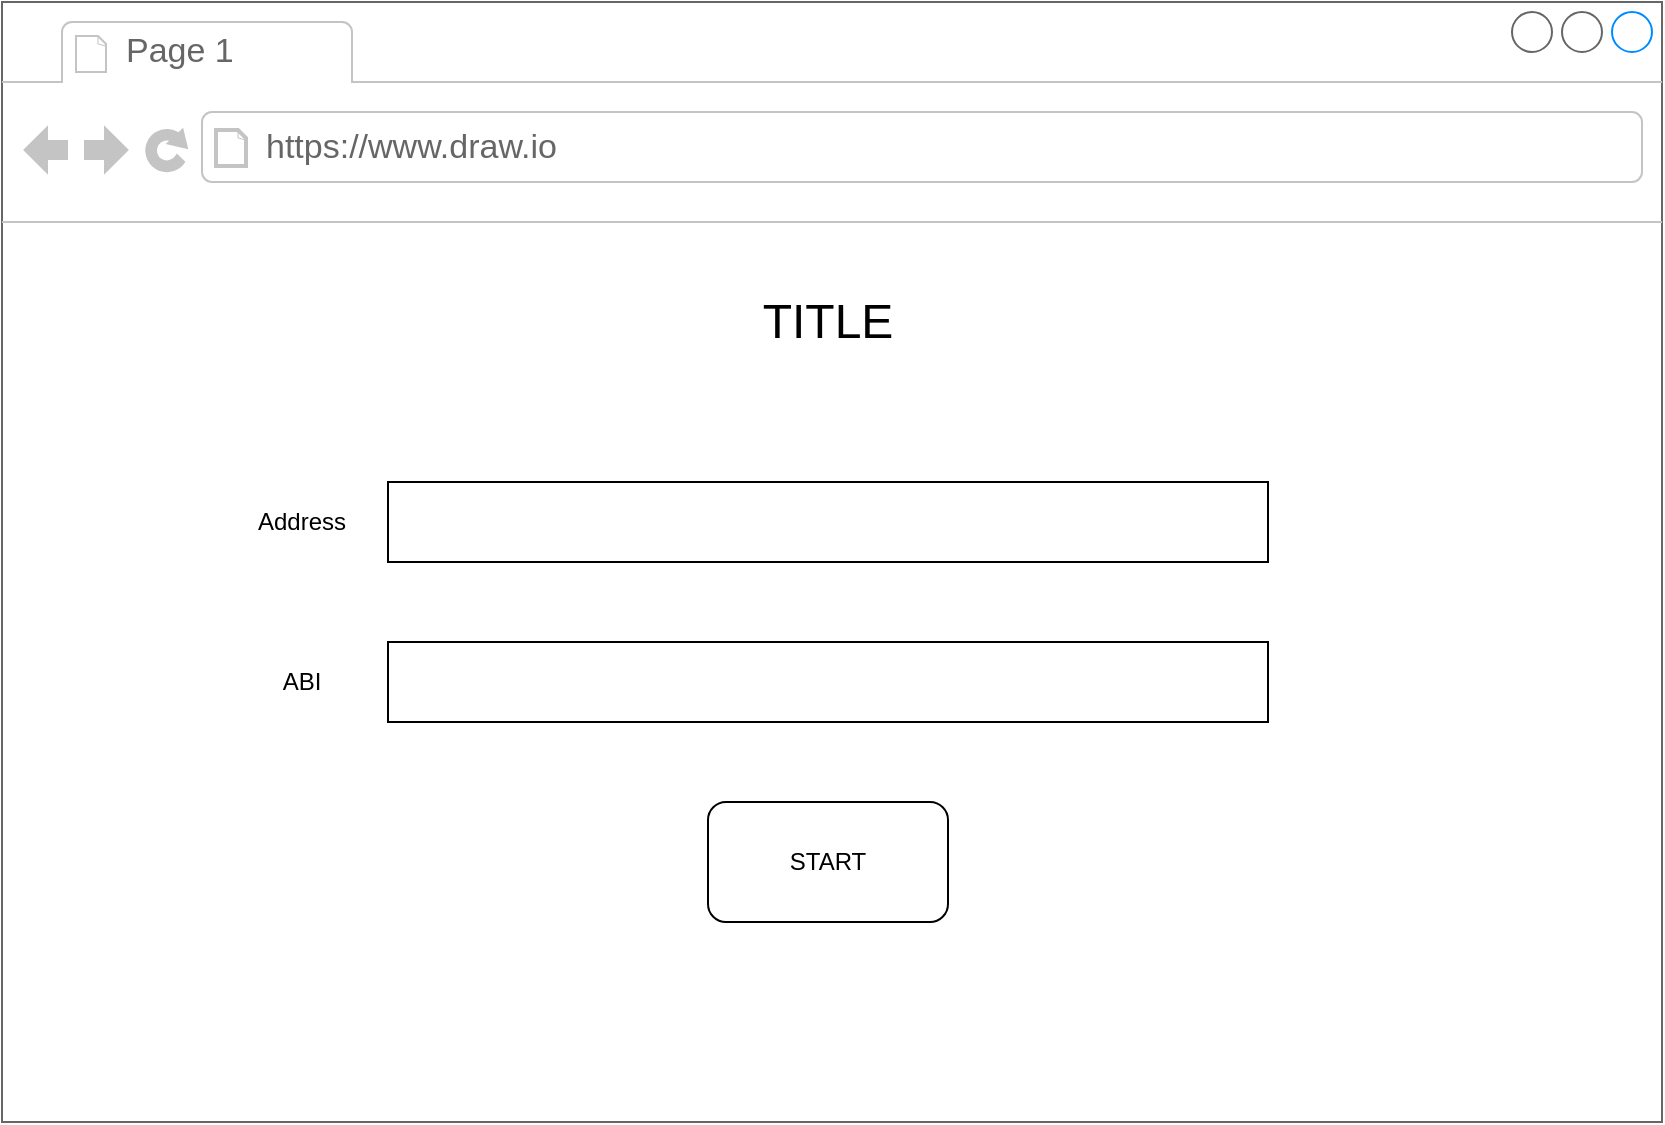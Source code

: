 <mxfile version="11.1.4" type="device"><diagram id="K_dfhTiqOigWeH5HmtxE" name="First start"><mxGraphModel dx="1426" dy="862" grid="1" gridSize="10" guides="1" tooltips="1" connect="1" arrows="1" fold="1" page="1" pageScale="1" pageWidth="827" pageHeight="1169" math="0" shadow="0"><root><mxCell id="0"/><mxCell id="1" parent="0"/><mxCell id="Alf1ghyJm4tXk_IgEuyO-1" value="" style="strokeWidth=1;shadow=0;dashed=0;align=center;html=1;shape=mxgraph.mockup.containers.browserWindow;rSize=0;fillColor=#ffffff;strokeColor=#666666;strokeColor2=#008cff;strokeColor3=#c4c4c4;mainText=,;recursiveResize=0;" vertex="1" parent="1"><mxGeometry y="80" width="830" height="560" as="geometry"/></mxCell><mxCell id="Alf1ghyJm4tXk_IgEuyO-2" value="Page 1" style="strokeWidth=1;shadow=0;dashed=0;align=center;html=1;shape=mxgraph.mockup.containers.anchor;fontSize=17;fontColor=#666666;align=left;" vertex="1" parent="Alf1ghyJm4tXk_IgEuyO-1"><mxGeometry x="60" y="12" width="110" height="26" as="geometry"/></mxCell><mxCell id="Alf1ghyJm4tXk_IgEuyO-3" value="https://www.draw.io" style="strokeWidth=1;shadow=0;dashed=0;align=center;html=1;shape=mxgraph.mockup.containers.anchor;rSize=0;fontSize=17;fontColor=#666666;align=left;" vertex="1" parent="Alf1ghyJm4tXk_IgEuyO-1"><mxGeometry x="130" y="60" width="250" height="26" as="geometry"/></mxCell><mxCell id="ouamYOVQaPt8Z5K4Lm9a-5" value="&lt;font style=&quot;font-size: 24px&quot; color=&quot;#000000&quot;&gt;TITLE&lt;/font&gt;" style="text;html=1;strokeColor=none;fillColor=none;align=center;verticalAlign=middle;whiteSpace=wrap;rounded=0;" vertex="1" parent="Alf1ghyJm4tXk_IgEuyO-1"><mxGeometry x="258" y="150" width="310" height="20" as="geometry"/></mxCell><mxCell id="ouamYOVQaPt8Z5K4Lm9a-1" value="" style="rounded=0;whiteSpace=wrap;html=1;" vertex="1" parent="1"><mxGeometry x="193" y="320" width="440" height="40" as="geometry"/></mxCell><mxCell id="ouamYOVQaPt8Z5K4Lm9a-2" value="" style="rounded=0;whiteSpace=wrap;html=1;" vertex="1" parent="1"><mxGeometry x="193" y="400" width="440" height="40" as="geometry"/></mxCell><mxCell id="ouamYOVQaPt8Z5K4Lm9a-3" value="Address" style="text;html=1;align=center;verticalAlign=middle;whiteSpace=wrap;rounded=0;fontColor=#000000;" vertex="1" parent="1"><mxGeometry x="130" y="330" width="40" height="20" as="geometry"/></mxCell><mxCell id="ouamYOVQaPt8Z5K4Lm9a-4" value="ABI" style="text;html=1;align=center;verticalAlign=middle;whiteSpace=wrap;rounded=0;fontColor=#000000;" vertex="1" parent="1"><mxGeometry x="130" y="410" width="40" height="20" as="geometry"/></mxCell><mxCell id="ouamYOVQaPt8Z5K4Lm9a-6" value="START" style="rounded=1;whiteSpace=wrap;html=1;" vertex="1" parent="1"><mxGeometry x="353" y="480" width="120" height="60" as="geometry"/></mxCell></root></mxGraphModel></diagram><diagram id="9HQISgBf9_qlhWaH2JDg" name="Transactions"><mxGraphModel dx="2253" dy="862" grid="1" gridSize="10" guides="1" tooltips="1" connect="1" arrows="1" fold="1" page="1" pageScale="1" pageWidth="827" pageHeight="1169" math="0" shadow="0"><root><mxCell id="krTucUl-p8uaSxJvwx2p-0"/><mxCell id="krTucUl-p8uaSxJvwx2p-1" parent="krTucUl-p8uaSxJvwx2p-0"/><mxCell id="9HosRCr7O_TUN474xam4-0" value="" style="strokeWidth=1;shadow=0;dashed=0;align=center;html=1;shape=mxgraph.mockup.containers.browserWindow;rSize=0;fillColor=#ffffff;strokeColor=#666666;strokeColor2=#008cff;strokeColor3=#c4c4c4;mainText=,;recursiveResize=0;" vertex="1" parent="krTucUl-p8uaSxJvwx2p-1"><mxGeometry y="80" width="830" height="600" as="geometry"/></mxCell><mxCell id="9HosRCr7O_TUN474xam4-1" value="Page 1" style="strokeWidth=1;shadow=0;dashed=0;align=center;html=1;shape=mxgraph.mockup.containers.anchor;fontSize=17;fontColor=#666666;align=left;" vertex="1" parent="9HosRCr7O_TUN474xam4-0"><mxGeometry x="60" y="12" width="110" height="26" as="geometry"/></mxCell><mxCell id="9HosRCr7O_TUN474xam4-2" value="https://www.draw.io" style="strokeWidth=1;shadow=0;dashed=0;align=center;html=1;shape=mxgraph.mockup.containers.anchor;rSize=0;fontSize=17;fontColor=#666666;align=left;" vertex="1" parent="9HosRCr7O_TUN474xam4-0"><mxGeometry x="130" y="60" width="250" height="26" as="geometry"/></mxCell><mxCell id="SnqShC9NXTzgSUqKRndB-0" value="&lt;span style=&quot;font-size: 24px&quot;&gt;Contract Address&lt;/span&gt;" style="text;html=1;strokeColor=none;fillColor=none;align=center;verticalAlign=middle;whiteSpace=wrap;rounded=0;fontColor=#000000;" vertex="1" parent="9HosRCr7O_TUN474xam4-0"><mxGeometry x="258" y="150" width="310" height="20" as="geometry"/></mxCell><mxCell id="GaCcPDI76rfMvPeKOAu7-3" value="Transaction Hash" style="shape=cube;whiteSpace=wrap;html=1;boundedLbl=1;backgroundOutline=1;darkOpacity=0.05;darkOpacity2=0.1;" vertex="1" parent="9HosRCr7O_TUN474xam4-0"><mxGeometry x="-60" y="280" width="120" height="80" as="geometry"/></mxCell><mxCell id="GaCcPDI76rfMvPeKOAu7-4" value="Confirm Time" style="text;html=1;strokeColor=none;fillColor=none;align=center;verticalAlign=middle;whiteSpace=wrap;rounded=0;fontColor=#000000;" vertex="1" parent="9HosRCr7O_TUN474xam4-0"><mxGeometry x="-60" y="380" width="120" height="20" as="geometry"/></mxCell><mxCell id="GaCcPDI76rfMvPeKOAu7-5" value="&lt;font color=&quot;#ffffff&quot;&gt;Consider to add more information about the contract&amp;nbsp;&lt;/font&gt;" style="shape=note;whiteSpace=wrap;html=1;backgroundOutline=1;darkOpacity=0.05;fontColor=#000000;" vertex="1" parent="9HosRCr7O_TUN474xam4-0"><mxGeometry x="493" y="28" width="150" height="90" as="geometry"/></mxCell><mxCell id="GaCcPDI76rfMvPeKOAu7-0" value="&lt;font color=&quot;#ffffff&quot;&gt;Consider to add more information about the transaction rather than just the time. Eg: sender, ETH, etc.&lt;/font&gt;" style="shape=note;whiteSpace=wrap;html=1;backgroundOutline=1;darkOpacity=0.05;fontColor=#000000;" vertex="1" parent="9HosRCr7O_TUN474xam4-0"><mxGeometry x="60" y="440" width="180" height="110" as="geometry"/></mxCell><mxCell id="VI0wZNua_wkPTQl_cHN0-0" value="Transaction Hash" style="shape=cube;whiteSpace=wrap;html=1;boundedLbl=1;backgroundOutline=1;darkOpacity=0.05;darkOpacity2=0.1;" vertex="1" parent="krTucUl-p8uaSxJvwx2p-1"><mxGeometry x="110" y="360" width="120" height="80" as="geometry"/></mxCell><mxCell id="VI0wZNua_wkPTQl_cHN0-1" value="Transaction Hash" style="shape=cube;whiteSpace=wrap;html=1;boundedLbl=1;backgroundOutline=1;darkOpacity=0.05;darkOpacity2=0.1;" vertex="1" parent="krTucUl-p8uaSxJvwx2p-1"><mxGeometry x="280" y="360" width="120" height="80" as="geometry"/></mxCell><mxCell id="VI0wZNua_wkPTQl_cHN0-2" value="Transaction Hash" style="shape=cube;whiteSpace=wrap;html=1;boundedLbl=1;backgroundOutline=1;darkOpacity=0.05;darkOpacity2=0.1;" vertex="1" parent="krTucUl-p8uaSxJvwx2p-1"><mxGeometry x="450" y="360" width="120" height="80" as="geometry"/></mxCell><mxCell id="VI0wZNua_wkPTQl_cHN0-3" value="Transaction Hash" style="shape=cube;whiteSpace=wrap;html=1;boundedLbl=1;backgroundOutline=1;darkOpacity=0.05;darkOpacity2=0.1;" vertex="1" parent="krTucUl-p8uaSxJvwx2p-1"><mxGeometry x="620" y="360" width="120" height="80" as="geometry"/></mxCell><mxCell id="VI0wZNua_wkPTQl_cHN0-4" value="Confirm Time" style="text;html=1;strokeColor=none;fillColor=none;align=center;verticalAlign=middle;whiteSpace=wrap;rounded=0;fontColor=#000000;" vertex="1" parent="krTucUl-p8uaSxJvwx2p-1"><mxGeometry x="110" y="460" width="120" height="20" as="geometry"/></mxCell><mxCell id="VI0wZNua_wkPTQl_cHN0-5" value="Confirm Time" style="text;html=1;strokeColor=none;fillColor=none;align=center;verticalAlign=middle;whiteSpace=wrap;rounded=0;fontColor=#000000;" vertex="1" parent="krTucUl-p8uaSxJvwx2p-1"><mxGeometry x="280" y="460" width="120" height="20" as="geometry"/></mxCell><mxCell id="VI0wZNua_wkPTQl_cHN0-6" value="Confirm Time" style="text;html=1;strokeColor=none;fillColor=none;align=center;verticalAlign=middle;whiteSpace=wrap;rounded=0;fontColor=#000000;" vertex="1" parent="krTucUl-p8uaSxJvwx2p-1"><mxGeometry x="450" y="460" width="120" height="20" as="geometry"/></mxCell><mxCell id="VI0wZNua_wkPTQl_cHN0-7" value="Confirm Time" style="text;html=1;strokeColor=none;fillColor=none;align=center;verticalAlign=middle;whiteSpace=wrap;rounded=0;fontColor=#000000;" vertex="1" parent="krTucUl-p8uaSxJvwx2p-1"><mxGeometry x="620" y="460" width="120" height="20" as="geometry"/></mxCell><mxCell id="GaCcPDI76rfMvPeKOAu7-1" value="Transaction Hash" style="shape=cube;whiteSpace=wrap;html=1;boundedLbl=1;backgroundOutline=1;darkOpacity=0.05;darkOpacity2=0.1;" vertex="1" parent="krTucUl-p8uaSxJvwx2p-1"><mxGeometry x="790" y="360" width="120" height="80" as="geometry"/></mxCell><mxCell id="GaCcPDI76rfMvPeKOAu7-2" value="Confirm Time" style="text;html=1;strokeColor=none;fillColor=none;align=center;verticalAlign=middle;whiteSpace=wrap;rounded=0;fontColor=#000000;" vertex="1" parent="krTucUl-p8uaSxJvwx2p-1"><mxGeometry x="790" y="460" width="120" height="20" as="geometry"/></mxCell><mxCell id="VGkZVij_c3P8FtBp43YZ-0" value="&lt;font color=&quot;#ffffff&quot;&gt;This page is for main contract. List all transactions that send to this contract address. From here, it can continue the call to other contracts&amp;nbsp;&lt;br&gt;&lt;/font&gt;" style="shape=note;whiteSpace=wrap;html=1;backgroundOutline=1;darkOpacity=0.05;fontColor=#000000;" vertex="1" parent="krTucUl-p8uaSxJvwx2p-1"><mxGeometry x="413" y="700" width="387" height="110" as="geometry"/></mxCell></root></mxGraphModel></diagram><diagram id="ElxypPvCHX7BoDcXYu8t" name="Status"><mxGraphModel dx="1426" dy="862" grid="1" gridSize="10" guides="1" tooltips="1" connect="1" arrows="1" fold="1" page="1" pageScale="1" pageWidth="827" pageHeight="1169" math="0" shadow="0"><root><mxCell id="ifqLd3oZ0ZZQvcr3_Ig9-0"/><mxCell id="ifqLd3oZ0ZZQvcr3_Ig9-1" parent="ifqLd3oZ0ZZQvcr3_Ig9-0"/><mxCell id="NkktRSYUhMSxy9GaXGeQ-0" value="" style="strokeWidth=1;shadow=0;dashed=0;align=center;html=1;shape=mxgraph.mockup.containers.browserWindow;rSize=0;fillColor=#ffffff;strokeColor=#666666;strokeColor2=#008cff;strokeColor3=#c4c4c4;mainText=,;recursiveResize=0;" vertex="1" parent="ifqLd3oZ0ZZQvcr3_Ig9-1"><mxGeometry y="80" width="830" height="600" as="geometry"/></mxCell><mxCell id="NkktRSYUhMSxy9GaXGeQ-1" value="Page 1" style="strokeWidth=1;shadow=0;dashed=0;align=center;html=1;shape=mxgraph.mockup.containers.anchor;fontSize=17;fontColor=#666666;align=left;" vertex="1" parent="NkktRSYUhMSxy9GaXGeQ-0"><mxGeometry x="60" y="12" width="110" height="26" as="geometry"/></mxCell><mxCell id="NkktRSYUhMSxy9GaXGeQ-2" value="https://www.draw.io" style="strokeWidth=1;shadow=0;dashed=0;align=center;html=1;shape=mxgraph.mockup.containers.anchor;rSize=0;fontSize=17;fontColor=#666666;align=left;" vertex="1" parent="NkktRSYUhMSxy9GaXGeQ-0"><mxGeometry x="130" y="60" width="250" height="26" as="geometry"/></mxCell><mxCell id="NkktRSYUhMSxy9GaXGeQ-3" value="&lt;span style=&quot;font-size: 24px&quot;&gt;Contract Name&lt;/span&gt;" style="text;html=1;strokeColor=none;fillColor=none;align=center;verticalAlign=middle;whiteSpace=wrap;rounded=0;fontColor=#000000;" vertex="1" parent="NkktRSYUhMSxy9GaXGeQ-0"><mxGeometry x="258" y="150" width="310" height="20" as="geometry"/></mxCell><mxCell id="XQiYRCCEZDnTU003ByFS-1" value="" style="rounded=0;whiteSpace=wrap;html=1;fontColor=#000000;fillColor=none;strokeColor=#000000;" vertex="1" parent="NkktRSYUhMSxy9GaXGeQ-0"><mxGeometry x="40" y="270" width="350" height="290" as="geometry"/></mxCell><mxCell id="XQiYRCCEZDnTU003ByFS-2" value="" style="rounded=0;whiteSpace=wrap;html=1;fontColor=#000000;fillColor=none;strokeColor=#000000;" vertex="1" parent="NkktRSYUhMSxy9GaXGeQ-0"><mxGeometry x="440" y="270" width="350" height="290" as="geometry"/></mxCell><mxCell id="XQiYRCCEZDnTU003ByFS-3" value="Old values" style="text;html=1;strokeColor=none;fillColor=none;align=center;verticalAlign=middle;whiteSpace=wrap;rounded=0;fontColor=#000000;" vertex="1" parent="NkktRSYUhMSxy9GaXGeQ-0"><mxGeometry x="162.5" y="240" width="105" height="20" as="geometry"/></mxCell><mxCell id="XQiYRCCEZDnTU003ByFS-4" value="New values" style="text;html=1;strokeColor=none;fillColor=none;align=center;verticalAlign=middle;whiteSpace=wrap;rounded=0;fontColor=#000000;" vertex="1" parent="NkktRSYUhMSxy9GaXGeQ-0"><mxGeometry x="562.5" y="240" width="105" height="20" as="geometry"/></mxCell><mxCell id="XQiYRCCEZDnTU003ByFS-5" value="Old parameter" style="text;html=1;strokeColor=none;fillColor=none;align=center;verticalAlign=middle;whiteSpace=wrap;rounded=0;fontColor=#000000;" vertex="1" parent="NkktRSYUhMSxy9GaXGeQ-0"><mxGeometry x="60" y="290" width="110" height="20" as="geometry"/></mxCell><mxCell id="XQiYRCCEZDnTU003ByFS-6" value="Old parameter" style="text;html=1;strokeColor=none;fillColor=none;align=center;verticalAlign=middle;whiteSpace=wrap;rounded=0;fontColor=#000000;" vertex="1" parent="NkktRSYUhMSxy9GaXGeQ-0"><mxGeometry x="60" y="320" width="110" height="20" as="geometry"/></mxCell><mxCell id="XQiYRCCEZDnTU003ByFS-7" value="Old parameter" style="text;html=1;strokeColor=none;fillColor=none;align=center;verticalAlign=middle;whiteSpace=wrap;rounded=0;fontColor=#000000;" vertex="1" parent="NkktRSYUhMSxy9GaXGeQ-0"><mxGeometry x="60" y="350" width="110" height="20" as="geometry"/></mxCell><mxCell id="XQiYRCCEZDnTU003ByFS-8" value="Old parameter" style="text;html=1;strokeColor=none;fillColor=none;align=center;verticalAlign=middle;whiteSpace=wrap;rounded=0;fontColor=#000000;" vertex="1" parent="NkktRSYUhMSxy9GaXGeQ-0"><mxGeometry x="60" y="380" width="110" height="20" as="geometry"/></mxCell><mxCell id="XQiYRCCEZDnTU003ByFS-9" value="Function ()" style="text;html=1;strokeColor=none;fillColor=none;align=center;verticalAlign=middle;whiteSpace=wrap;rounded=0;fontColor=#000000;" vertex="1" parent="NkktRSYUhMSxy9GaXGeQ-0"><mxGeometry x="60" y="415" width="110" height="20" as="geometry"/></mxCell><mxCell id="XQiYRCCEZDnTU003ByFS-10" value="Function ()" style="text;html=1;strokeColor=none;fillColor=none;align=center;verticalAlign=middle;whiteSpace=wrap;rounded=0;fontColor=#000000;" vertex="1" parent="NkktRSYUhMSxy9GaXGeQ-0"><mxGeometry x="60" y="440" width="110" height="20" as="geometry"/></mxCell><mxCell id="XQiYRCCEZDnTU003ByFS-11" value="Function ()" style="text;html=1;strokeColor=none;fillColor=none;align=center;verticalAlign=middle;whiteSpace=wrap;rounded=0;fontColor=#000000;" vertex="1" parent="NkktRSYUhMSxy9GaXGeQ-0"><mxGeometry x="60" y="465" width="110" height="20" as="geometry"/></mxCell><mxCell id="XQiYRCCEZDnTU003ByFS-12" value="Function ()" style="text;html=1;strokeColor=none;fillColor=none;align=center;verticalAlign=middle;whiteSpace=wrap;rounded=0;fontColor=#000000;" vertex="1" parent="NkktRSYUhMSxy9GaXGeQ-0"><mxGeometry x="60" y="490" width="110" height="20" as="geometry"/></mxCell><mxCell id="XQiYRCCEZDnTU003ByFS-13" value="Function ()" style="text;html=1;strokeColor=none;fillColor=none;align=center;verticalAlign=middle;whiteSpace=wrap;rounded=0;fontColor=#000000;" vertex="1" parent="NkktRSYUhMSxy9GaXGeQ-0"><mxGeometry x="60" y="515" width="110" height="20" as="geometry"/></mxCell><mxCell id="XQiYRCCEZDnTU003ByFS-14" value="New parameter" style="text;html=1;strokeColor=none;fillColor=none;align=center;verticalAlign=middle;whiteSpace=wrap;rounded=0;fontColor=#000000;" vertex="1" parent="NkktRSYUhMSxy9GaXGeQ-0"><mxGeometry x="485" y="290" width="110" height="20" as="geometry"/></mxCell><mxCell id="XQiYRCCEZDnTU003ByFS-15" value="New parameter" style="text;html=1;strokeColor=#000000;fillColor=none;align=center;verticalAlign=middle;whiteSpace=wrap;rounded=0;fontColor=#000000;" vertex="1" parent="NkktRSYUhMSxy9GaXGeQ-0"><mxGeometry x="485" y="320" width="110" height="20" as="geometry"/></mxCell><mxCell id="XQiYRCCEZDnTU003ByFS-16" value="New parameter" style="text;html=1;strokeColor=#000000;fillColor=none;align=center;verticalAlign=middle;whiteSpace=wrap;rounded=0;fontColor=#000000;" vertex="1" parent="NkktRSYUhMSxy9GaXGeQ-0"><mxGeometry x="485" y="350" width="110" height="20" as="geometry"/></mxCell><mxCell id="XQiYRCCEZDnTU003ByFS-17" value="New parameter" style="text;html=1;strokeColor=none;fillColor=none;align=center;verticalAlign=middle;whiteSpace=wrap;rounded=0;fontColor=#000000;" vertex="1" parent="NkktRSYUhMSxy9GaXGeQ-0"><mxGeometry x="485" y="380" width="110" height="20" as="geometry"/></mxCell><mxCell id="XQiYRCCEZDnTU003ByFS-18" value="Function ()" style="text;html=1;strokeColor=none;fillColor=none;align=center;verticalAlign=middle;whiteSpace=wrap;rounded=0;fontColor=#000000;" vertex="1" parent="NkktRSYUhMSxy9GaXGeQ-0"><mxGeometry x="485" y="415" width="110" height="20" as="geometry"/></mxCell><mxCell id="XQiYRCCEZDnTU003ByFS-19" value="Function ()" style="text;html=1;strokeColor=#000000;fillColor=none;align=center;verticalAlign=middle;whiteSpace=wrap;rounded=0;fontColor=#000000;" vertex="1" parent="NkktRSYUhMSxy9GaXGeQ-0"><mxGeometry x="485" y="440" width="110" height="20" as="geometry"/></mxCell><mxCell id="XQiYRCCEZDnTU003ByFS-20" value="Function ()" style="text;html=1;strokeColor=#000000;fillColor=none;align=center;verticalAlign=middle;whiteSpace=wrap;rounded=0;fontColor=#000000;" vertex="1" parent="NkktRSYUhMSxy9GaXGeQ-0"><mxGeometry x="485" y="465" width="110" height="20" as="geometry"/></mxCell><mxCell id="XQiYRCCEZDnTU003ByFS-21" value="Function ()" style="text;html=1;strokeColor=none;fillColor=none;align=center;verticalAlign=middle;whiteSpace=wrap;rounded=0;fontColor=#000000;" vertex="1" parent="NkktRSYUhMSxy9GaXGeQ-0"><mxGeometry x="485" y="490" width="110" height="20" as="geometry"/></mxCell><mxCell id="XQiYRCCEZDnTU003ByFS-22" value="Function ()" style="text;html=1;strokeColor=none;fillColor=none;align=center;verticalAlign=middle;whiteSpace=wrap;rounded=0;fontColor=#000000;" vertex="1" parent="NkktRSYUhMSxy9GaXGeQ-0"><mxGeometry x="485" y="515" width="110" height="20" as="geometry"/></mxCell><mxCell id="lnVkzzc_ckVdWmmzXSia-0" value="" style="endArrow=classic;html=1;strokeColor=#000000;fontColor=#000000;exitX=1;exitY=0.5;exitDx=0;exitDy=0;" edge="1" parent="NkktRSYUhMSxy9GaXGeQ-0"><mxGeometry width="50" height="50" relative="1" as="geometry"><mxPoint x="615" y="450" as="sourcePoint"/><mxPoint x="830" y="450" as="targetPoint"/></mxGeometry></mxCell><mxCell id="lnVkzzc_ckVdWmmzXSia-1" value="Page Transition Animation" style="text;html=1;strokeColor=none;fillColor=none;align=center;verticalAlign=middle;whiteSpace=wrap;rounded=0;fontColor=#000000;" vertex="1" parent="NkktRSYUhMSxy9GaXGeQ-0"><mxGeometry x="650" y="450" width="169" height="20" as="geometry"/></mxCell><mxCell id="2OVSdGur75VeJcKS3doo-0" value="&lt;font color=&quot;#ffffff&quot;&gt;Consider calling function that link to another contract that is not inheritted one.&lt;br&gt;- Transition to a Transactions page&lt;br&gt;- Do not have ABI information, how to get it? Normally, t&lt;/font&gt;&lt;span style=&quot;background-color: rgb(23 , 26 , 28)&quot;&gt;&lt;font style=&quot;font-size: 12px&quot; color=&quot;#ffffff&quot;&gt;he ABI must be provided by the contract deployer, and cannot be (effectively) derived from just the address or the code at the address.&lt;/font&gt;&lt;/span&gt;&lt;font color=&quot;#ffffff&quot;&gt;&lt;br&gt;&lt;/font&gt;" style="shape=note;whiteSpace=wrap;html=1;backgroundOutline=1;darkOpacity=0.05;fontColor=#000000;align=left;" vertex="1" parent="ifqLd3oZ0ZZQvcr3_Ig9-1"><mxGeometry x="420" y="700" width="380" height="110" as="geometry"/></mxCell><mxCell id="EQSMbmDcefUXICN755qV-0" value="" style="endArrow=classic;html=1;strokeColor=#000000;fontColor=#000000;entryX=0;entryY=0.5;entryDx=0;entryDy=0;exitX=1;exitY=0.5;exitDx=0;exitDy=0;" edge="1" parent="ifqLd3oZ0ZZQvcr3_Ig9-1"><mxGeometry width="50" height="50" relative="1" as="geometry"><mxPoint x="170" y="380" as="sourcePoint"/><mxPoint x="485" y="380" as="targetPoint"/></mxGeometry></mxCell><mxCell id="EQSMbmDcefUXICN755qV-1" value="Object Transition Animation" style="text;html=1;strokeColor=none;fillColor=none;align=center;verticalAlign=middle;whiteSpace=wrap;rounded=0;fontColor=#000000;" vertex="1" parent="ifqLd3oZ0ZZQvcr3_Ig9-1"><mxGeometry x="200" y="380" width="174" height="20" as="geometry"/></mxCell></root></mxGraphModel></diagram><diagram name="Status-sub-contract" id="V6ZA6Q-8LAkXlLU76k6-"><mxGraphModel dx="1426" dy="862" grid="1" gridSize="10" guides="1" tooltips="1" connect="1" arrows="1" fold="1" page="1" pageScale="1" pageWidth="827" pageHeight="1169" math="0" shadow="0"><root><mxCell id="QllQBJOvRZP-LLQw5oiI-0"/><mxCell id="QllQBJOvRZP-LLQw5oiI-1" parent="QllQBJOvRZP-LLQw5oiI-0"/><mxCell id="QllQBJOvRZP-LLQw5oiI-2" value="" style="strokeWidth=1;shadow=0;dashed=0;align=center;html=1;shape=mxgraph.mockup.containers.browserWindow;rSize=0;fillColor=#ffffff;strokeColor=#666666;strokeColor2=#008cff;strokeColor3=#c4c4c4;mainText=,;recursiveResize=0;" vertex="1" parent="QllQBJOvRZP-LLQw5oiI-1"><mxGeometry y="80" width="830" height="600" as="geometry"/></mxCell><mxCell id="QllQBJOvRZP-LLQw5oiI-3" value="Page 1" style="strokeWidth=1;shadow=0;dashed=0;align=center;html=1;shape=mxgraph.mockup.containers.anchor;fontSize=17;fontColor=#666666;align=left;" vertex="1" parent="QllQBJOvRZP-LLQw5oiI-2"><mxGeometry x="60" y="12" width="110" height="26" as="geometry"/></mxCell><mxCell id="QllQBJOvRZP-LLQw5oiI-4" value="https://www.draw.io" style="strokeWidth=1;shadow=0;dashed=0;align=center;html=1;shape=mxgraph.mockup.containers.anchor;rSize=0;fontSize=17;fontColor=#666666;align=left;" vertex="1" parent="QllQBJOvRZP-LLQw5oiI-2"><mxGeometry x="130" y="60" width="250" height="26" as="geometry"/></mxCell><mxCell id="QllQBJOvRZP-LLQw5oiI-5" value="&lt;span style=&quot;font-size: 24px&quot;&gt;Contract Name&lt;/span&gt;" style="text;html=1;strokeColor=none;fillColor=none;align=center;verticalAlign=middle;whiteSpace=wrap;rounded=0;fontColor=#000000;" vertex="1" parent="QllQBJOvRZP-LLQw5oiI-2"><mxGeometry x="258" y="150" width="310" height="20" as="geometry"/></mxCell><mxCell id="QllQBJOvRZP-LLQw5oiI-7" value="" style="rounded=0;whiteSpace=wrap;html=1;fontColor=#000000;fillColor=none;strokeColor=#000000;" vertex="1" parent="QllQBJOvRZP-LLQw5oiI-2"><mxGeometry x="40" y="270" width="350" height="290" as="geometry"/></mxCell><mxCell id="QllQBJOvRZP-LLQw5oiI-8" value="" style="rounded=0;whiteSpace=wrap;html=1;fontColor=#000000;fillColor=none;strokeColor=#000000;" vertex="1" parent="QllQBJOvRZP-LLQw5oiI-2"><mxGeometry x="440" y="270" width="350" height="290" as="geometry"/></mxCell><mxCell id="QllQBJOvRZP-LLQw5oiI-9" value="Old values" style="text;html=1;strokeColor=none;fillColor=none;align=center;verticalAlign=middle;whiteSpace=wrap;rounded=0;fontColor=#000000;" vertex="1" parent="QllQBJOvRZP-LLQw5oiI-2"><mxGeometry x="162.5" y="240" width="105" height="20" as="geometry"/></mxCell><mxCell id="QllQBJOvRZP-LLQw5oiI-10" value="New values" style="text;html=1;strokeColor=none;fillColor=none;align=center;verticalAlign=middle;whiteSpace=wrap;rounded=0;fontColor=#000000;" vertex="1" parent="QllQBJOvRZP-LLQw5oiI-2"><mxGeometry x="562.5" y="240" width="105" height="20" as="geometry"/></mxCell><mxCell id="QllQBJOvRZP-LLQw5oiI-11" value="Old parameter" style="text;html=1;strokeColor=none;fillColor=none;align=center;verticalAlign=middle;whiteSpace=wrap;rounded=0;fontColor=#000000;" vertex="1" parent="QllQBJOvRZP-LLQw5oiI-2"><mxGeometry x="60" y="290" width="110" height="20" as="geometry"/></mxCell><mxCell id="QllQBJOvRZP-LLQw5oiI-12" value="Old parameter" style="text;html=1;strokeColor=none;fillColor=none;align=center;verticalAlign=middle;whiteSpace=wrap;rounded=0;fontColor=#000000;" vertex="1" parent="QllQBJOvRZP-LLQw5oiI-2"><mxGeometry x="60" y="320" width="110" height="20" as="geometry"/></mxCell><mxCell id="QllQBJOvRZP-LLQw5oiI-13" value="Old parameter" style="text;html=1;strokeColor=none;fillColor=none;align=center;verticalAlign=middle;whiteSpace=wrap;rounded=0;fontColor=#000000;" vertex="1" parent="QllQBJOvRZP-LLQw5oiI-2"><mxGeometry x="60" y="350" width="110" height="20" as="geometry"/></mxCell><mxCell id="QllQBJOvRZP-LLQw5oiI-14" value="Old parameter" style="text;html=1;strokeColor=none;fillColor=none;align=center;verticalAlign=middle;whiteSpace=wrap;rounded=0;fontColor=#000000;" vertex="1" parent="QllQBJOvRZP-LLQw5oiI-2"><mxGeometry x="60" y="380" width="110" height="20" as="geometry"/></mxCell><mxCell id="QllQBJOvRZP-LLQw5oiI-15" value="Function ()" style="text;html=1;strokeColor=none;fillColor=none;align=center;verticalAlign=middle;whiteSpace=wrap;rounded=0;fontColor=#000000;" vertex="1" parent="QllQBJOvRZP-LLQw5oiI-2"><mxGeometry x="60" y="415" width="110" height="20" as="geometry"/></mxCell><mxCell id="QllQBJOvRZP-LLQw5oiI-16" value="Function ()" style="text;html=1;strokeColor=none;fillColor=none;align=center;verticalAlign=middle;whiteSpace=wrap;rounded=0;fontColor=#000000;" vertex="1" parent="QllQBJOvRZP-LLQw5oiI-2"><mxGeometry x="60" y="440" width="110" height="20" as="geometry"/></mxCell><mxCell id="QllQBJOvRZP-LLQw5oiI-17" value="Function ()" style="text;html=1;strokeColor=none;fillColor=none;align=center;verticalAlign=middle;whiteSpace=wrap;rounded=0;fontColor=#000000;" vertex="1" parent="QllQBJOvRZP-LLQw5oiI-2"><mxGeometry x="60" y="465" width="110" height="20" as="geometry"/></mxCell><mxCell id="QllQBJOvRZP-LLQw5oiI-18" value="Function ()" style="text;html=1;strokeColor=none;fillColor=none;align=center;verticalAlign=middle;whiteSpace=wrap;rounded=0;fontColor=#000000;" vertex="1" parent="QllQBJOvRZP-LLQw5oiI-2"><mxGeometry x="60" y="490" width="110" height="20" as="geometry"/></mxCell><mxCell id="QllQBJOvRZP-LLQw5oiI-19" value="Function ()" style="text;html=1;strokeColor=none;fillColor=none;align=center;verticalAlign=middle;whiteSpace=wrap;rounded=0;fontColor=#000000;" vertex="1" parent="QllQBJOvRZP-LLQw5oiI-2"><mxGeometry x="60" y="515" width="110" height="20" as="geometry"/></mxCell><mxCell id="QllQBJOvRZP-LLQw5oiI-20" value="New parameter" style="text;html=1;strokeColor=none;fillColor=none;align=center;verticalAlign=middle;whiteSpace=wrap;rounded=0;fontColor=#000000;" vertex="1" parent="QllQBJOvRZP-LLQw5oiI-2"><mxGeometry x="485" y="290" width="110" height="20" as="geometry"/></mxCell><mxCell id="QllQBJOvRZP-LLQw5oiI-21" value="New parameter" style="text;html=1;strokeColor=#000000;fillColor=none;align=center;verticalAlign=middle;whiteSpace=wrap;rounded=0;fontColor=#000000;" vertex="1" parent="QllQBJOvRZP-LLQw5oiI-2"><mxGeometry x="485" y="320" width="110" height="20" as="geometry"/></mxCell><mxCell id="QllQBJOvRZP-LLQw5oiI-22" value="New parameter" style="text;html=1;strokeColor=#000000;fillColor=none;align=center;verticalAlign=middle;whiteSpace=wrap;rounded=0;fontColor=#000000;" vertex="1" parent="QllQBJOvRZP-LLQw5oiI-2"><mxGeometry x="485" y="350" width="110" height="20" as="geometry"/></mxCell><mxCell id="QllQBJOvRZP-LLQw5oiI-23" value="New parameter" style="text;html=1;strokeColor=none;fillColor=none;align=center;verticalAlign=middle;whiteSpace=wrap;rounded=0;fontColor=#000000;" vertex="1" parent="QllQBJOvRZP-LLQw5oiI-2"><mxGeometry x="485" y="380" width="110" height="20" as="geometry"/></mxCell><mxCell id="QllQBJOvRZP-LLQw5oiI-24" value="Function ()" style="text;html=1;strokeColor=none;fillColor=none;align=center;verticalAlign=middle;whiteSpace=wrap;rounded=0;fontColor=#000000;" vertex="1" parent="QllQBJOvRZP-LLQw5oiI-2"><mxGeometry x="485" y="415" width="110" height="20" as="geometry"/></mxCell><mxCell id="QllQBJOvRZP-LLQw5oiI-25" value="Function ()" style="text;html=1;strokeColor=#000000;fillColor=none;align=center;verticalAlign=middle;whiteSpace=wrap;rounded=0;fontColor=#000000;" vertex="1" parent="QllQBJOvRZP-LLQw5oiI-2"><mxGeometry x="485" y="440" width="110" height="20" as="geometry"/></mxCell><mxCell id="QllQBJOvRZP-LLQw5oiI-26" value="Function ()" style="text;html=1;strokeColor=#000000;fillColor=none;align=center;verticalAlign=middle;whiteSpace=wrap;rounded=0;fontColor=#000000;" vertex="1" parent="QllQBJOvRZP-LLQw5oiI-2"><mxGeometry x="485" y="465" width="110" height="20" as="geometry"/></mxCell><mxCell id="QllQBJOvRZP-LLQw5oiI-27" value="Function ()" style="text;html=1;strokeColor=none;fillColor=none;align=center;verticalAlign=middle;whiteSpace=wrap;rounded=0;fontColor=#000000;" vertex="1" parent="QllQBJOvRZP-LLQw5oiI-2"><mxGeometry x="485" y="490" width="110" height="20" as="geometry"/></mxCell><mxCell id="QllQBJOvRZP-LLQw5oiI-28" value="Function ()" style="text;html=1;strokeColor=none;fillColor=none;align=center;verticalAlign=middle;whiteSpace=wrap;rounded=0;fontColor=#000000;" vertex="1" parent="QllQBJOvRZP-LLQw5oiI-2"><mxGeometry x="485" y="515" width="110" height="20" as="geometry"/></mxCell><mxCell id="zIgnNtmKWZDtxHqVglPd-4" value="" style="endArrow=classic;html=1;strokeColor=#000000;fontColor=#000000;entryX=0;entryY=0.5;entryDx=0;entryDy=0;exitX=1;exitY=0.5;exitDx=0;exitDy=0;" edge="1" parent="QllQBJOvRZP-LLQw5oiI-2" source="QllQBJOvRZP-LLQw5oiI-11" target="QllQBJOvRZP-LLQw5oiI-20"><mxGeometry width="50" height="50" relative="1" as="geometry"><mxPoint x="190" y="320" as="sourcePoint"/><mxPoint x="240" y="270" as="targetPoint"/></mxGeometry></mxCell><mxCell id="NHhu8nnKGQ42Hzn-AMBw-0" value="Object Transition Animation" style="text;html=1;strokeColor=none;fillColor=none;align=center;verticalAlign=middle;whiteSpace=wrap;rounded=0;fontColor=#000000;" vertex="1" parent="QllQBJOvRZP-LLQw5oiI-1"><mxGeometry x="200" y="380" width="174" height="20" as="geometry"/></mxCell><mxCell id="yPcrDJeyqrgPjQ-oRcYP-0" value="" style="endArrow=classic;html=1;strokeColor=#000000;fontColor=#000000;exitX=1;exitY=0.5;exitDx=0;exitDy=0;" edge="1" parent="QllQBJOvRZP-LLQw5oiI-1"><mxGeometry width="50" height="50" relative="1" as="geometry"><mxPoint x="615" y="530" as="sourcePoint"/><mxPoint x="830" y="530" as="targetPoint"/></mxGeometry></mxCell><mxCell id="yPcrDJeyqrgPjQ-oRcYP-1" value="Page Transition Animation" style="text;html=1;strokeColor=none;fillColor=none;align=center;verticalAlign=middle;whiteSpace=wrap;rounded=0;fontColor=#000000;" vertex="1" parent="QllQBJOvRZP-LLQw5oiI-1"><mxGeometry x="650" y="530" width="169" height="20" as="geometry"/></mxCell></root></mxGraphModel></diagram></mxfile>